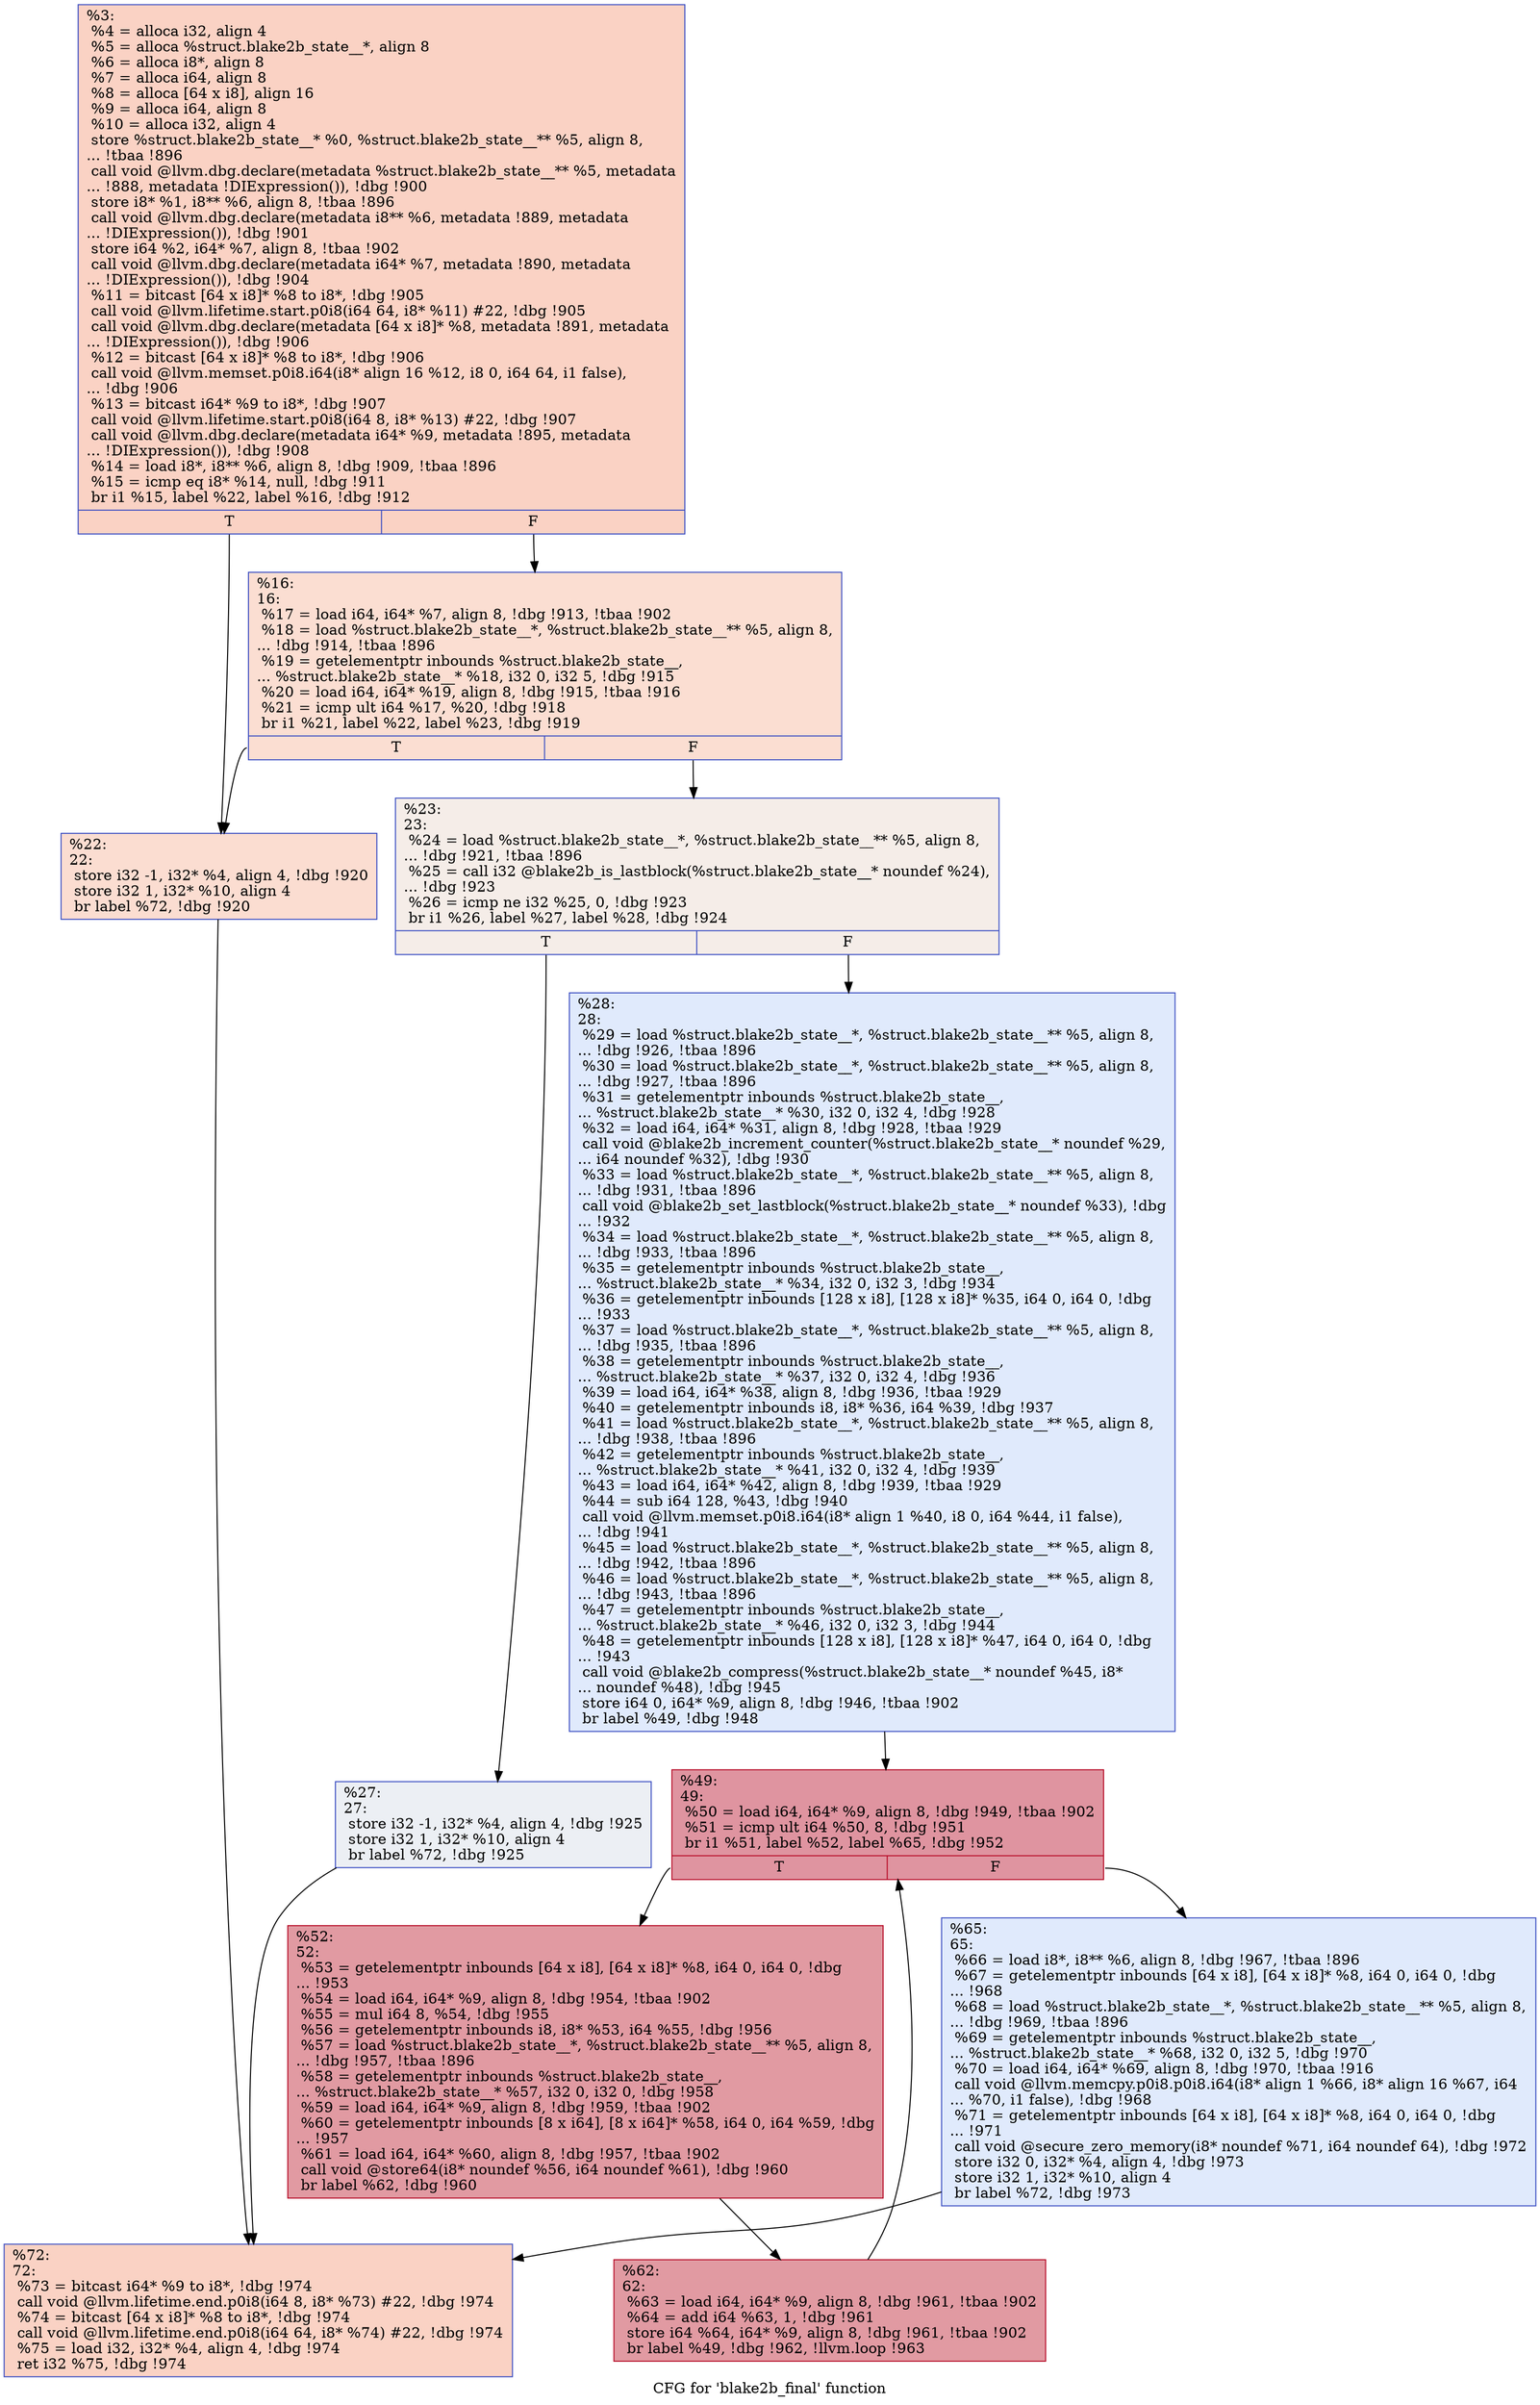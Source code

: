 digraph "CFG for 'blake2b_final' function" {
	label="CFG for 'blake2b_final' function";

	Node0x129d8f0 [shape=record,color="#3d50c3ff", style=filled, fillcolor="#f4987a70",label="{%3:\l  %4 = alloca i32, align 4\l  %5 = alloca %struct.blake2b_state__*, align 8\l  %6 = alloca i8*, align 8\l  %7 = alloca i64, align 8\l  %8 = alloca [64 x i8], align 16\l  %9 = alloca i64, align 8\l  %10 = alloca i32, align 4\l  store %struct.blake2b_state__* %0, %struct.blake2b_state__** %5, align 8,\l... !tbaa !896\l  call void @llvm.dbg.declare(metadata %struct.blake2b_state__** %5, metadata\l... !888, metadata !DIExpression()), !dbg !900\l  store i8* %1, i8** %6, align 8, !tbaa !896\l  call void @llvm.dbg.declare(metadata i8** %6, metadata !889, metadata\l... !DIExpression()), !dbg !901\l  store i64 %2, i64* %7, align 8, !tbaa !902\l  call void @llvm.dbg.declare(metadata i64* %7, metadata !890, metadata\l... !DIExpression()), !dbg !904\l  %11 = bitcast [64 x i8]* %8 to i8*, !dbg !905\l  call void @llvm.lifetime.start.p0i8(i64 64, i8* %11) #22, !dbg !905\l  call void @llvm.dbg.declare(metadata [64 x i8]* %8, metadata !891, metadata\l... !DIExpression()), !dbg !906\l  %12 = bitcast [64 x i8]* %8 to i8*, !dbg !906\l  call void @llvm.memset.p0i8.i64(i8* align 16 %12, i8 0, i64 64, i1 false),\l... !dbg !906\l  %13 = bitcast i64* %9 to i8*, !dbg !907\l  call void @llvm.lifetime.start.p0i8(i64 8, i8* %13) #22, !dbg !907\l  call void @llvm.dbg.declare(metadata i64* %9, metadata !895, metadata\l... !DIExpression()), !dbg !908\l  %14 = load i8*, i8** %6, align 8, !dbg !909, !tbaa !896\l  %15 = icmp eq i8* %14, null, !dbg !911\l  br i1 %15, label %22, label %16, !dbg !912\l|{<s0>T|<s1>F}}"];
	Node0x129d8f0:s0 -> Node0x127a160;
	Node0x129d8f0:s1 -> Node0x127a110;
	Node0x127a110 [shape=record,color="#3d50c3ff", style=filled, fillcolor="#f7b59970",label="{%16:\l16:                                               \l  %17 = load i64, i64* %7, align 8, !dbg !913, !tbaa !902\l  %18 = load %struct.blake2b_state__*, %struct.blake2b_state__** %5, align 8,\l... !dbg !914, !tbaa !896\l  %19 = getelementptr inbounds %struct.blake2b_state__,\l... %struct.blake2b_state__* %18, i32 0, i32 5, !dbg !915\l  %20 = load i64, i64* %19, align 8, !dbg !915, !tbaa !916\l  %21 = icmp ult i64 %17, %20, !dbg !918\l  br i1 %21, label %22, label %23, !dbg !919\l|{<s0>T|<s1>F}}"];
	Node0x127a110:s0 -> Node0x127a160;
	Node0x127a110:s1 -> Node0x127a1b0;
	Node0x127a160 [shape=record,color="#3d50c3ff", style=filled, fillcolor="#f7b39670",label="{%22:\l22:                                               \l  store i32 -1, i32* %4, align 4, !dbg !920\l  store i32 1, i32* %10, align 4\l  br label %72, !dbg !920\l}"];
	Node0x127a160 -> Node0x127a3e0;
	Node0x127a1b0 [shape=record,color="#3d50c3ff", style=filled, fillcolor="#e8d6cc70",label="{%23:\l23:                                               \l  %24 = load %struct.blake2b_state__*, %struct.blake2b_state__** %5, align 8,\l... !dbg !921, !tbaa !896\l  %25 = call i32 @blake2b_is_lastblock(%struct.blake2b_state__* noundef %24),\l... !dbg !923\l  %26 = icmp ne i32 %25, 0, !dbg !923\l  br i1 %26, label %27, label %28, !dbg !924\l|{<s0>T|<s1>F}}"];
	Node0x127a1b0:s0 -> Node0x127a200;
	Node0x127a1b0:s1 -> Node0x127a250;
	Node0x127a200 [shape=record,color="#3d50c3ff", style=filled, fillcolor="#d4dbe670",label="{%27:\l27:                                               \l  store i32 -1, i32* %4, align 4, !dbg !925\l  store i32 1, i32* %10, align 4\l  br label %72, !dbg !925\l}"];
	Node0x127a200 -> Node0x127a3e0;
	Node0x127a250 [shape=record,color="#3d50c3ff", style=filled, fillcolor="#b9d0f970",label="{%28:\l28:                                               \l  %29 = load %struct.blake2b_state__*, %struct.blake2b_state__** %5, align 8,\l... !dbg !926, !tbaa !896\l  %30 = load %struct.blake2b_state__*, %struct.blake2b_state__** %5, align 8,\l... !dbg !927, !tbaa !896\l  %31 = getelementptr inbounds %struct.blake2b_state__,\l... %struct.blake2b_state__* %30, i32 0, i32 4, !dbg !928\l  %32 = load i64, i64* %31, align 8, !dbg !928, !tbaa !929\l  call void @blake2b_increment_counter(%struct.blake2b_state__* noundef %29,\l... i64 noundef %32), !dbg !930\l  %33 = load %struct.blake2b_state__*, %struct.blake2b_state__** %5, align 8,\l... !dbg !931, !tbaa !896\l  call void @blake2b_set_lastblock(%struct.blake2b_state__* noundef %33), !dbg\l... !932\l  %34 = load %struct.blake2b_state__*, %struct.blake2b_state__** %5, align 8,\l... !dbg !933, !tbaa !896\l  %35 = getelementptr inbounds %struct.blake2b_state__,\l... %struct.blake2b_state__* %34, i32 0, i32 3, !dbg !934\l  %36 = getelementptr inbounds [128 x i8], [128 x i8]* %35, i64 0, i64 0, !dbg\l... !933\l  %37 = load %struct.blake2b_state__*, %struct.blake2b_state__** %5, align 8,\l... !dbg !935, !tbaa !896\l  %38 = getelementptr inbounds %struct.blake2b_state__,\l... %struct.blake2b_state__* %37, i32 0, i32 4, !dbg !936\l  %39 = load i64, i64* %38, align 8, !dbg !936, !tbaa !929\l  %40 = getelementptr inbounds i8, i8* %36, i64 %39, !dbg !937\l  %41 = load %struct.blake2b_state__*, %struct.blake2b_state__** %5, align 8,\l... !dbg !938, !tbaa !896\l  %42 = getelementptr inbounds %struct.blake2b_state__,\l... %struct.blake2b_state__* %41, i32 0, i32 4, !dbg !939\l  %43 = load i64, i64* %42, align 8, !dbg !939, !tbaa !929\l  %44 = sub i64 128, %43, !dbg !940\l  call void @llvm.memset.p0i8.i64(i8* align 1 %40, i8 0, i64 %44, i1 false),\l... !dbg !941\l  %45 = load %struct.blake2b_state__*, %struct.blake2b_state__** %5, align 8,\l... !dbg !942, !tbaa !896\l  %46 = load %struct.blake2b_state__*, %struct.blake2b_state__** %5, align 8,\l... !dbg !943, !tbaa !896\l  %47 = getelementptr inbounds %struct.blake2b_state__,\l... %struct.blake2b_state__* %46, i32 0, i32 3, !dbg !944\l  %48 = getelementptr inbounds [128 x i8], [128 x i8]* %47, i64 0, i64 0, !dbg\l... !943\l  call void @blake2b_compress(%struct.blake2b_state__* noundef %45, i8*\l... noundef %48), !dbg !945\l  store i64 0, i64* %9, align 8, !dbg !946, !tbaa !902\l  br label %49, !dbg !948\l}"];
	Node0x127a250 -> Node0x127a2a0;
	Node0x127a2a0 [shape=record,color="#b70d28ff", style=filled, fillcolor="#b70d2870",label="{%49:\l49:                                               \l  %50 = load i64, i64* %9, align 8, !dbg !949, !tbaa !902\l  %51 = icmp ult i64 %50, 8, !dbg !951\l  br i1 %51, label %52, label %65, !dbg !952\l|{<s0>T|<s1>F}}"];
	Node0x127a2a0:s0 -> Node0x127a2f0;
	Node0x127a2a0:s1 -> Node0x127a390;
	Node0x127a2f0 [shape=record,color="#b70d28ff", style=filled, fillcolor="#bb1b2c70",label="{%52:\l52:                                               \l  %53 = getelementptr inbounds [64 x i8], [64 x i8]* %8, i64 0, i64 0, !dbg\l... !953\l  %54 = load i64, i64* %9, align 8, !dbg !954, !tbaa !902\l  %55 = mul i64 8, %54, !dbg !955\l  %56 = getelementptr inbounds i8, i8* %53, i64 %55, !dbg !956\l  %57 = load %struct.blake2b_state__*, %struct.blake2b_state__** %5, align 8,\l... !dbg !957, !tbaa !896\l  %58 = getelementptr inbounds %struct.blake2b_state__,\l... %struct.blake2b_state__* %57, i32 0, i32 0, !dbg !958\l  %59 = load i64, i64* %9, align 8, !dbg !959, !tbaa !902\l  %60 = getelementptr inbounds [8 x i64], [8 x i64]* %58, i64 0, i64 %59, !dbg\l... !957\l  %61 = load i64, i64* %60, align 8, !dbg !957, !tbaa !902\l  call void @store64(i8* noundef %56, i64 noundef %61), !dbg !960\l  br label %62, !dbg !960\l}"];
	Node0x127a2f0 -> Node0x127a340;
	Node0x127a340 [shape=record,color="#b70d28ff", style=filled, fillcolor="#bb1b2c70",label="{%62:\l62:                                               \l  %63 = load i64, i64* %9, align 8, !dbg !961, !tbaa !902\l  %64 = add i64 %63, 1, !dbg !961\l  store i64 %64, i64* %9, align 8, !dbg !961, !tbaa !902\l  br label %49, !dbg !962, !llvm.loop !963\l}"];
	Node0x127a340 -> Node0x127a2a0;
	Node0x127a390 [shape=record,color="#3d50c3ff", style=filled, fillcolor="#b9d0f970",label="{%65:\l65:                                               \l  %66 = load i8*, i8** %6, align 8, !dbg !967, !tbaa !896\l  %67 = getelementptr inbounds [64 x i8], [64 x i8]* %8, i64 0, i64 0, !dbg\l... !968\l  %68 = load %struct.blake2b_state__*, %struct.blake2b_state__** %5, align 8,\l... !dbg !969, !tbaa !896\l  %69 = getelementptr inbounds %struct.blake2b_state__,\l... %struct.blake2b_state__* %68, i32 0, i32 5, !dbg !970\l  %70 = load i64, i64* %69, align 8, !dbg !970, !tbaa !916\l  call void @llvm.memcpy.p0i8.p0i8.i64(i8* align 1 %66, i8* align 16 %67, i64\l... %70, i1 false), !dbg !968\l  %71 = getelementptr inbounds [64 x i8], [64 x i8]* %8, i64 0, i64 0, !dbg\l... !971\l  call void @secure_zero_memory(i8* noundef %71, i64 noundef 64), !dbg !972\l  store i32 0, i32* %4, align 4, !dbg !973\l  store i32 1, i32* %10, align 4\l  br label %72, !dbg !973\l}"];
	Node0x127a390 -> Node0x127a3e0;
	Node0x127a3e0 [shape=record,color="#3d50c3ff", style=filled, fillcolor="#f4987a70",label="{%72:\l72:                                               \l  %73 = bitcast i64* %9 to i8*, !dbg !974\l  call void @llvm.lifetime.end.p0i8(i64 8, i8* %73) #22, !dbg !974\l  %74 = bitcast [64 x i8]* %8 to i8*, !dbg !974\l  call void @llvm.lifetime.end.p0i8(i64 64, i8* %74) #22, !dbg !974\l  %75 = load i32, i32* %4, align 4, !dbg !974\l  ret i32 %75, !dbg !974\l}"];
}
